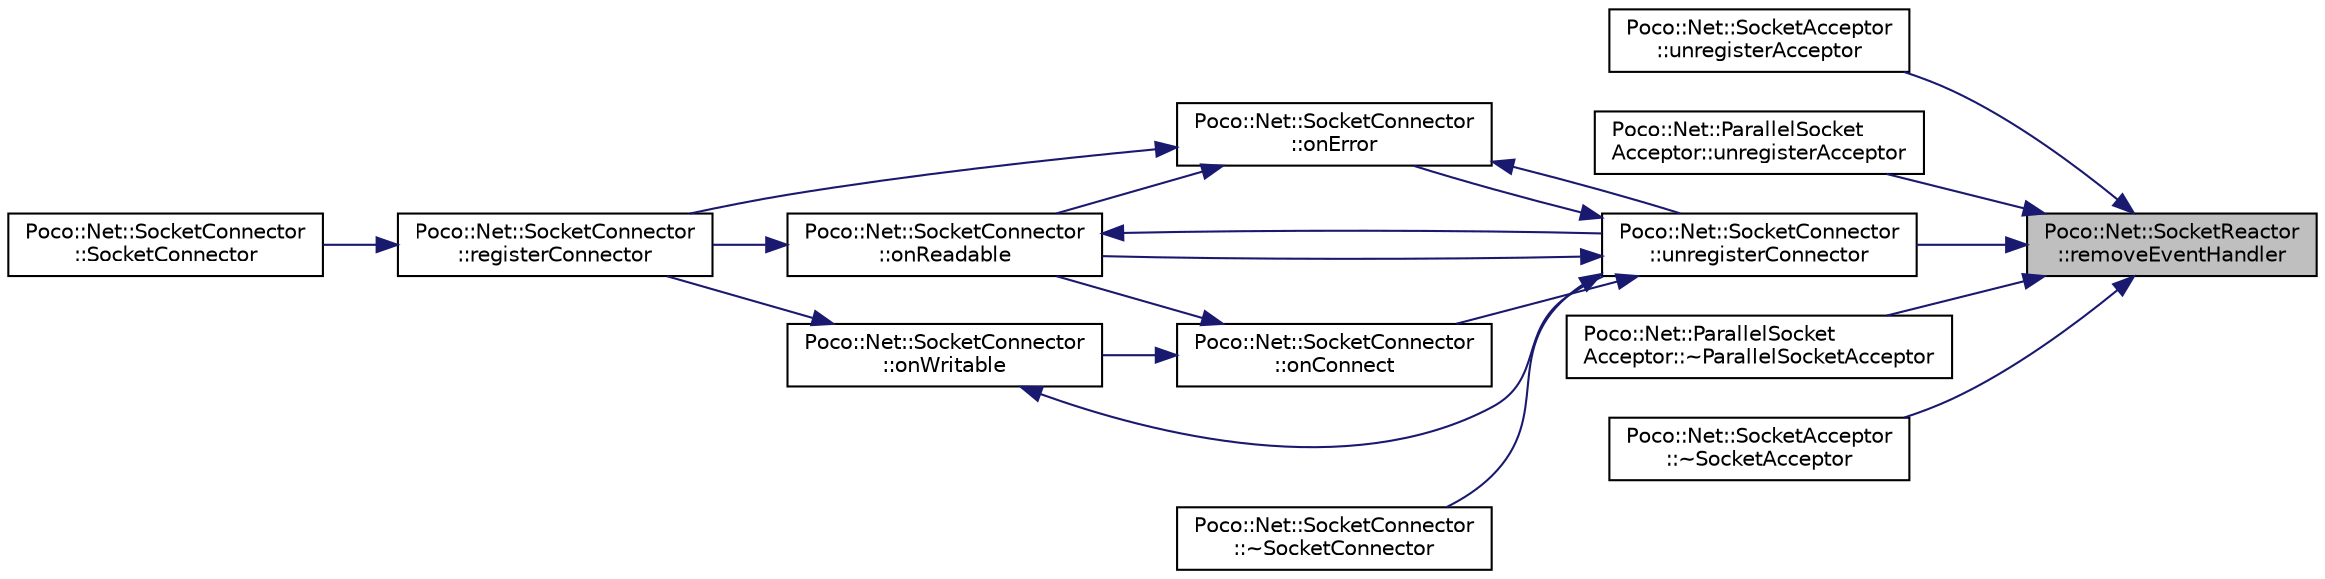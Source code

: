 digraph "Poco::Net::SocketReactor::removeEventHandler"
{
 // LATEX_PDF_SIZE
  edge [fontname="Helvetica",fontsize="10",labelfontname="Helvetica",labelfontsize="10"];
  node [fontname="Helvetica",fontsize="10",shape=record];
  rankdir="RL";
  Node1 [label="Poco::Net::SocketReactor\l::removeEventHandler",height=0.2,width=0.4,color="black", fillcolor="grey75", style="filled", fontcolor="black",tooltip="Returns true if the observer is registered with SocketReactor for the given socket."];
  Node1 -> Node2 [dir="back",color="midnightblue",fontsize="10",style="solid",fontname="Helvetica"];
  Node2 [label="Poco::Net::SocketAcceptor\l::unregisterAcceptor",height=0.2,width=0.4,color="black", fillcolor="white", style="filled",URL="$classPoco_1_1Net_1_1SocketAcceptor.html#a4f529b68f63fff9d748b4ccf630d5b9e",tooltip=" "];
  Node1 -> Node3 [dir="back",color="midnightblue",fontsize="10",style="solid",fontname="Helvetica"];
  Node3 [label="Poco::Net::ParallelSocket\lAcceptor::unregisterAcceptor",height=0.2,width=0.4,color="black", fillcolor="white", style="filled",URL="$classPoco_1_1Net_1_1ParallelSocketAcceptor.html#a0d04c724457efe626ebc92f6e21007f1",tooltip=" "];
  Node1 -> Node4 [dir="back",color="midnightblue",fontsize="10",style="solid",fontname="Helvetica"];
  Node4 [label="Poco::Net::SocketConnector\l::unregisterConnector",height=0.2,width=0.4,color="black", fillcolor="white", style="filled",URL="$classPoco_1_1Net_1_1SocketConnector.html#a5b619fe915ad996bd58a269a22a9cd6f",tooltip=" "];
  Node4 -> Node5 [dir="back",color="midnightblue",fontsize="10",style="solid",fontname="Helvetica"];
  Node5 [label="Poco::Net::SocketConnector\l::onConnect",height=0.2,width=0.4,color="black", fillcolor="white", style="filled",URL="$classPoco_1_1Net_1_1SocketConnector.html#a5143983ae4a55e8cc6a035b3974ea72c",tooltip=" "];
  Node5 -> Node6 [dir="back",color="midnightblue",fontsize="10",style="solid",fontname="Helvetica"];
  Node6 [label="Poco::Net::SocketConnector\l::onReadable",height=0.2,width=0.4,color="black", fillcolor="white", style="filled",URL="$classPoco_1_1Net_1_1SocketConnector.html#a12e00a6bcd972a757e65863a618a54a5",tooltip=" "];
  Node6 -> Node7 [dir="back",color="midnightblue",fontsize="10",style="solid",fontname="Helvetica"];
  Node7 [label="Poco::Net::SocketConnector\l::registerConnector",height=0.2,width=0.4,color="black", fillcolor="white", style="filled",URL="$classPoco_1_1Net_1_1SocketConnector.html#a39c92ed2fce8bc2621bd7a6833b756f3",tooltip=" "];
  Node7 -> Node8 [dir="back",color="midnightblue",fontsize="10",style="solid",fontname="Helvetica"];
  Node8 [label="Poco::Net::SocketConnector\l::SocketConnector",height=0.2,width=0.4,color="black", fillcolor="white", style="filled",URL="$classPoco_1_1Net_1_1SocketConnector.html#a9b7d6fe690168ab82daf0dc686154411",tooltip=" "];
  Node6 -> Node4 [dir="back",color="midnightblue",fontsize="10",style="solid",fontname="Helvetica"];
  Node5 -> Node9 [dir="back",color="midnightblue",fontsize="10",style="solid",fontname="Helvetica"];
  Node9 [label="Poco::Net::SocketConnector\l::onWritable",height=0.2,width=0.4,color="black", fillcolor="white", style="filled",URL="$classPoco_1_1Net_1_1SocketConnector.html#ab23670beee6258fadda3924cfc52e461",tooltip=" "];
  Node9 -> Node7 [dir="back",color="midnightblue",fontsize="10",style="solid",fontname="Helvetica"];
  Node9 -> Node4 [dir="back",color="midnightblue",fontsize="10",style="solid",fontname="Helvetica"];
  Node4 -> Node10 [dir="back",color="midnightblue",fontsize="10",style="solid",fontname="Helvetica"];
  Node10 [label="Poco::Net::SocketConnector\l::onError",height=0.2,width=0.4,color="black", fillcolor="white", style="filled",URL="$classPoco_1_1Net_1_1SocketConnector.html#a47a147e5e311816f8d387cf3111a05a2",tooltip=" "];
  Node10 -> Node6 [dir="back",color="midnightblue",fontsize="10",style="solid",fontname="Helvetica"];
  Node10 -> Node7 [dir="back",color="midnightblue",fontsize="10",style="solid",fontname="Helvetica"];
  Node10 -> Node4 [dir="back",color="midnightblue",fontsize="10",style="solid",fontname="Helvetica"];
  Node4 -> Node6 [dir="back",color="midnightblue",fontsize="10",style="solid",fontname="Helvetica"];
  Node4 -> Node11 [dir="back",color="midnightblue",fontsize="10",style="solid",fontname="Helvetica"];
  Node11 [label="Poco::Net::SocketConnector\l::~SocketConnector",height=0.2,width=0.4,color="black", fillcolor="white", style="filled",URL="$classPoco_1_1Net_1_1SocketConnector.html#a3a68b6c365cd90390044f908c5ad2f90",tooltip="Destroys the SocketConnector."];
  Node1 -> Node12 [dir="back",color="midnightblue",fontsize="10",style="solid",fontname="Helvetica"];
  Node12 [label="Poco::Net::ParallelSocket\lAcceptor::~ParallelSocketAcceptor",height=0.2,width=0.4,color="black", fillcolor="white", style="filled",URL="$classPoco_1_1Net_1_1ParallelSocketAcceptor.html#a0139d87cc92e3b84fcb264dc242354ff",tooltip="Destroys the ParallelSocketAcceptor."];
  Node1 -> Node13 [dir="back",color="midnightblue",fontsize="10",style="solid",fontname="Helvetica"];
  Node13 [label="Poco::Net::SocketAcceptor\l::~SocketAcceptor",height=0.2,width=0.4,color="black", fillcolor="white", style="filled",URL="$classPoco_1_1Net_1_1SocketAcceptor.html#a39f87e1aea246658adbd20f4f7cfdc14",tooltip="Destroys the SocketAcceptor."];
}

